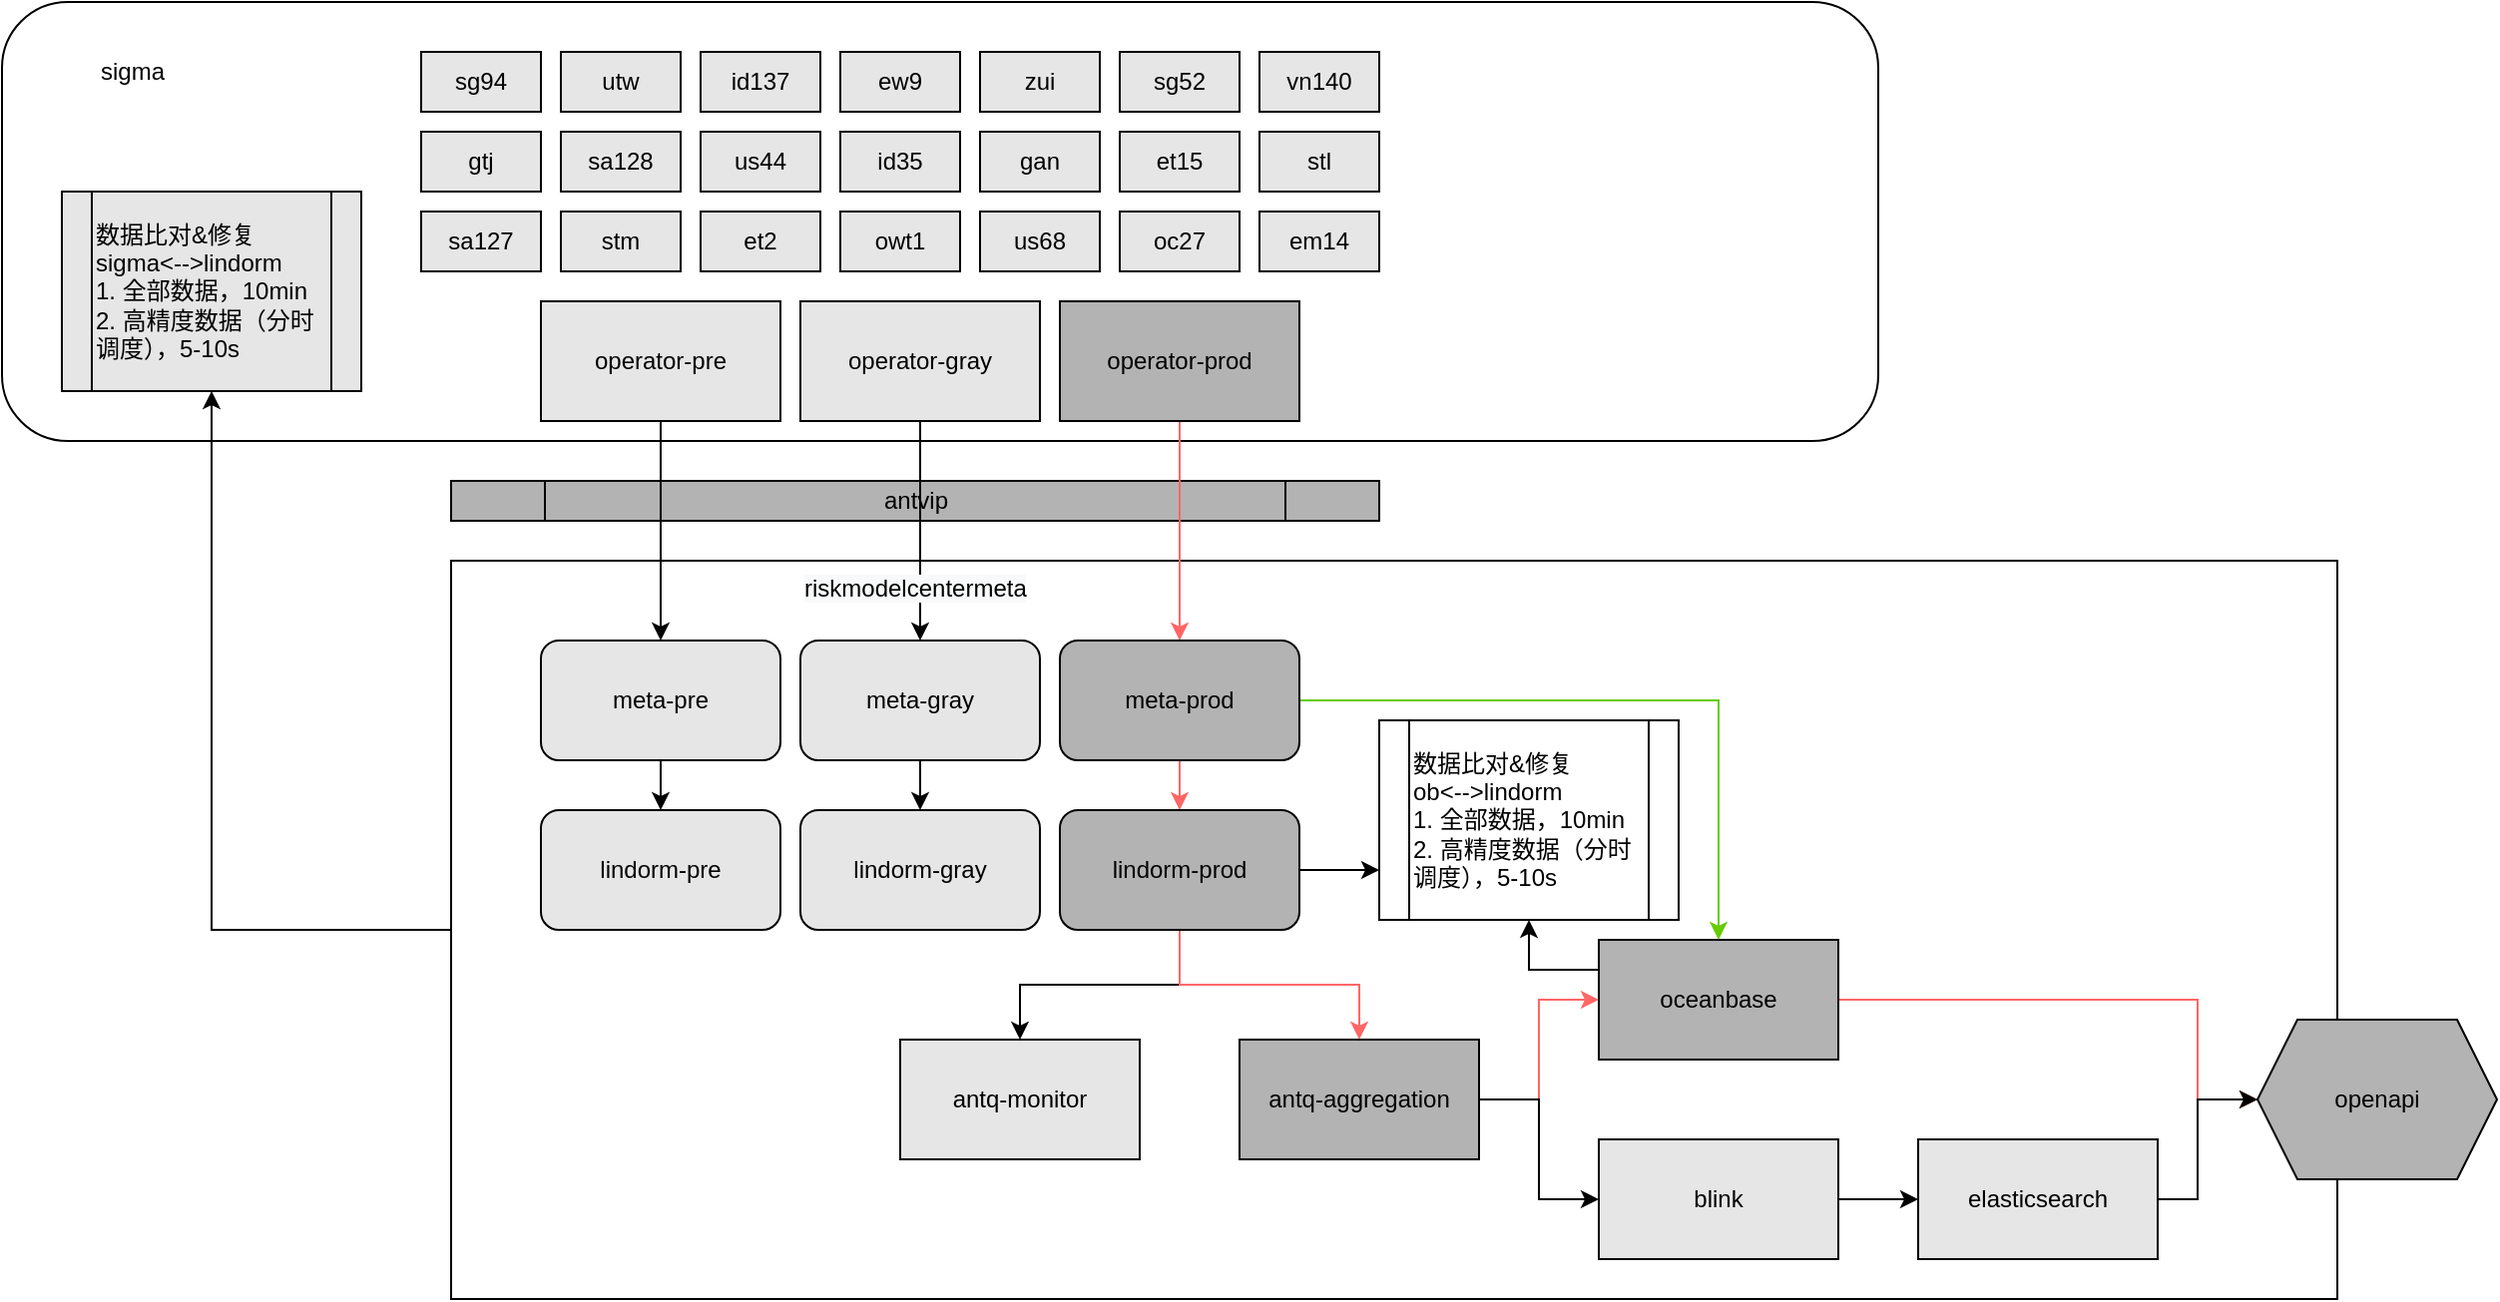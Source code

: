 <mxfile version="13.6.6" type="github">
  <diagram id="2JGPtpaA1yQayifXAmgl" name="Page-1">
    <mxGraphModel dx="2253" dy="740" grid="1" gridSize="10" guides="1" tooltips="1" connect="1" arrows="1" fold="1" page="1" pageScale="1" pageWidth="827" pageHeight="1169" math="0" shadow="0">
      <root>
        <mxCell id="0" />
        <mxCell id="1" parent="0" />
        <mxCell id="ddxc_7d5GhKEYNqCPZqB-66" value="" style="rounded=1;whiteSpace=wrap;html=1;" vertex="1" parent="1">
          <mxGeometry x="-80" y="140" width="940" height="220" as="geometry" />
        </mxCell>
        <mxCell id="ddxc_7d5GhKEYNqCPZqB-1" value="gtj" style="rounded=0;whiteSpace=wrap;html=1;fillColor=#E6E6E6;" vertex="1" parent="1">
          <mxGeometry x="130" y="205" width="60" height="30" as="geometry" />
        </mxCell>
        <mxCell id="ddxc_7d5GhKEYNqCPZqB-4" value="sa128" style="rounded=0;whiteSpace=wrap;html=1;fillColor=#E6E6E6;" vertex="1" parent="1">
          <mxGeometry x="200" y="205" width="60" height="30" as="geometry" />
        </mxCell>
        <mxCell id="ddxc_7d5GhKEYNqCPZqB-5" value="ew9" style="rounded=0;whiteSpace=wrap;html=1;fillColor=#E6E6E6;" vertex="1" parent="1">
          <mxGeometry x="340" y="165" width="60" height="30" as="geometry" />
        </mxCell>
        <mxCell id="ddxc_7d5GhKEYNqCPZqB-6" value="gan" style="rounded=0;whiteSpace=wrap;html=1;fillColor=#E6E6E6;" vertex="1" parent="1">
          <mxGeometry x="410" y="205" width="60" height="30" as="geometry" />
        </mxCell>
        <mxCell id="ddxc_7d5GhKEYNqCPZqB-7" value="et2" style="rounded=0;whiteSpace=wrap;html=1;fillColor=#E6E6E6;" vertex="1" parent="1">
          <mxGeometry x="270" y="245" width="60" height="30" as="geometry" />
        </mxCell>
        <mxCell id="ddxc_7d5GhKEYNqCPZqB-8" value="zui" style="rounded=0;whiteSpace=wrap;html=1;fillColor=#E6E6E6;" vertex="1" parent="1">
          <mxGeometry x="410" y="165" width="60" height="30" as="geometry" />
        </mxCell>
        <mxCell id="ddxc_7d5GhKEYNqCPZqB-9" value="et15" style="rounded=0;whiteSpace=wrap;html=1;fillColor=#E6E6E6;" vertex="1" parent="1">
          <mxGeometry x="480" y="205" width="60" height="30" as="geometry" />
        </mxCell>
        <mxCell id="ddxc_7d5GhKEYNqCPZqB-10" value="stl" style="rounded=0;whiteSpace=wrap;html=1;fillColor=#E6E6E6;" vertex="1" parent="1">
          <mxGeometry x="550" y="205" width="60" height="30" as="geometry" />
        </mxCell>
        <mxCell id="ddxc_7d5GhKEYNqCPZqB-11" value="em14" style="rounded=0;whiteSpace=wrap;html=1;fillColor=#E6E6E6;" vertex="1" parent="1">
          <mxGeometry x="550" y="245" width="60" height="30" as="geometry" />
        </mxCell>
        <mxCell id="ddxc_7d5GhKEYNqCPZqB-14" value="us68" style="rounded=0;whiteSpace=wrap;html=1;fillColor=#E6E6E6;" vertex="1" parent="1">
          <mxGeometry x="410" y="245" width="60" height="30" as="geometry" />
        </mxCell>
        <mxCell id="ddxc_7d5GhKEYNqCPZqB-15" value="owt1" style="rounded=0;whiteSpace=wrap;html=1;fillColor=#E6E6E6;" vertex="1" parent="1">
          <mxGeometry x="340" y="245" width="60" height="30" as="geometry" />
        </mxCell>
        <mxCell id="ddxc_7d5GhKEYNqCPZqB-16" value="id137" style="rounded=0;whiteSpace=wrap;html=1;fillColor=#E6E6E6;" vertex="1" parent="1">
          <mxGeometry x="270" y="165" width="60" height="30" as="geometry" />
        </mxCell>
        <mxCell id="ddxc_7d5GhKEYNqCPZqB-17" value="id35" style="rounded=0;whiteSpace=wrap;html=1;fillColor=#E6E6E6;" vertex="1" parent="1">
          <mxGeometry x="340" y="205" width="60" height="30" as="geometry" />
        </mxCell>
        <mxCell id="ddxc_7d5GhKEYNqCPZqB-18" value="oc27" style="rounded=0;whiteSpace=wrap;html=1;fillColor=#E6E6E6;" vertex="1" parent="1">
          <mxGeometry x="480" y="245" width="60" height="30" as="geometry" />
        </mxCell>
        <mxCell id="ddxc_7d5GhKEYNqCPZqB-19" value="us44" style="rounded=0;whiteSpace=wrap;html=1;fillColor=#E6E6E6;" vertex="1" parent="1">
          <mxGeometry x="270" y="205" width="60" height="30" as="geometry" />
        </mxCell>
        <mxCell id="ddxc_7d5GhKEYNqCPZqB-20" value="sg52" style="rounded=0;whiteSpace=wrap;html=1;fillColor=#E6E6E6;" vertex="1" parent="1">
          <mxGeometry x="480" y="165" width="60" height="30" as="geometry" />
        </mxCell>
        <mxCell id="ddxc_7d5GhKEYNqCPZqB-21" value="vn140" style="rounded=0;whiteSpace=wrap;html=1;fillColor=#E6E6E6;" vertex="1" parent="1">
          <mxGeometry x="550" y="165" width="60" height="30" as="geometry" />
        </mxCell>
        <mxCell id="ddxc_7d5GhKEYNqCPZqB-22" value="stm" style="rounded=0;whiteSpace=wrap;html=1;fillColor=#E6E6E6;" vertex="1" parent="1">
          <mxGeometry x="200" y="245" width="60" height="30" as="geometry" />
        </mxCell>
        <mxCell id="ddxc_7d5GhKEYNqCPZqB-23" value="sa127" style="rounded=0;whiteSpace=wrap;html=1;fillColor=#E6E6E6;" vertex="1" parent="1">
          <mxGeometry x="130" y="245" width="60" height="30" as="geometry" />
        </mxCell>
        <mxCell id="ddxc_7d5GhKEYNqCPZqB-24" value="sg94" style="rounded=0;whiteSpace=wrap;html=1;fillColor=#E6E6E6;" vertex="1" parent="1">
          <mxGeometry x="130" y="165" width="60" height="30" as="geometry" />
        </mxCell>
        <mxCell id="ddxc_7d5GhKEYNqCPZqB-25" value="utw" style="rounded=0;whiteSpace=wrap;html=1;fillColor=#E6E6E6;" vertex="1" parent="1">
          <mxGeometry x="200" y="165" width="60" height="30" as="geometry" />
        </mxCell>
        <mxCell id="ddxc_7d5GhKEYNqCPZqB-26" value="antvip" style="shape=process;whiteSpace=wrap;html=1;backgroundOutline=1;fillColor=#B3B3B3;" vertex="1" parent="1">
          <mxGeometry x="145" y="380" width="465" height="20" as="geometry" />
        </mxCell>
        <mxCell id="ddxc_7d5GhKEYNqCPZqB-82" style="edgeStyle=orthogonalEdgeStyle;rounded=0;orthogonalLoop=1;jettySize=auto;html=1;exitX=0;exitY=0.5;exitDx=0;exitDy=0;entryX=0.5;entryY=1;entryDx=0;entryDy=0;" edge="1" parent="1" source="ddxc_7d5GhKEYNqCPZqB-27" target="ddxc_7d5GhKEYNqCPZqB-79">
          <mxGeometry relative="1" as="geometry" />
        </mxCell>
        <mxCell id="ddxc_7d5GhKEYNqCPZqB-27" value="" style="rounded=0;whiteSpace=wrap;html=1;" vertex="1" parent="1">
          <mxGeometry x="145" y="420" width="945" height="370" as="geometry" />
        </mxCell>
        <mxCell id="ddxc_7d5GhKEYNqCPZqB-59" style="edgeStyle=orthogonalEdgeStyle;rounded=0;orthogonalLoop=1;jettySize=auto;html=1;exitX=0.5;exitY=1;exitDx=0;exitDy=0;entryX=0.5;entryY=0;entryDx=0;entryDy=0;" edge="1" parent="1" source="ddxc_7d5GhKEYNqCPZqB-28" target="ddxc_7d5GhKEYNqCPZqB-52">
          <mxGeometry relative="1" as="geometry" />
        </mxCell>
        <mxCell id="ddxc_7d5GhKEYNqCPZqB-28" value="operator-pre" style="rounded=0;whiteSpace=wrap;html=1;fillColor=#E6E6E6;" vertex="1" parent="1">
          <mxGeometry x="190" y="290" width="120" height="60" as="geometry" />
        </mxCell>
        <mxCell id="ddxc_7d5GhKEYNqCPZqB-61" style="edgeStyle=orthogonalEdgeStyle;rounded=0;orthogonalLoop=1;jettySize=auto;html=1;exitX=0.5;exitY=1;exitDx=0;exitDy=0;entryX=0.5;entryY=0;entryDx=0;entryDy=0;" edge="1" parent="1" source="ddxc_7d5GhKEYNqCPZqB-29" target="ddxc_7d5GhKEYNqCPZqB-53">
          <mxGeometry relative="1" as="geometry" />
        </mxCell>
        <mxCell id="ddxc_7d5GhKEYNqCPZqB-29" value="&lt;span&gt;operator-gray&lt;/span&gt;" style="rounded=0;whiteSpace=wrap;html=1;fillColor=#E6E6E6;" vertex="1" parent="1">
          <mxGeometry x="320" y="290" width="120" height="60" as="geometry" />
        </mxCell>
        <mxCell id="ddxc_7d5GhKEYNqCPZqB-62" style="edgeStyle=orthogonalEdgeStyle;rounded=0;orthogonalLoop=1;jettySize=auto;html=1;exitX=0.5;exitY=1;exitDx=0;exitDy=0;entryX=0.5;entryY=0;entryDx=0;entryDy=0;strokeColor=#FF6666;" edge="1" parent="1" source="ddxc_7d5GhKEYNqCPZqB-30" target="ddxc_7d5GhKEYNqCPZqB-54">
          <mxGeometry relative="1" as="geometry" />
        </mxCell>
        <mxCell id="ddxc_7d5GhKEYNqCPZqB-30" value="&lt;span&gt;operator-prod&lt;/span&gt;" style="rounded=0;whiteSpace=wrap;html=1;fillColor=#B3B3B3;" vertex="1" parent="1">
          <mxGeometry x="450" y="290" width="120" height="60" as="geometry" />
        </mxCell>
        <mxCell id="ddxc_7d5GhKEYNqCPZqB-36" value="" style="edgeStyle=orthogonalEdgeStyle;rounded=0;orthogonalLoop=1;jettySize=auto;html=1;entryX=0;entryY=0.5;entryDx=0;entryDy=0;fillColor=#E6E6E6;strokeColor=#FF6666;" edge="1" parent="1" source="ddxc_7d5GhKEYNqCPZqB-33" target="ddxc_7d5GhKEYNqCPZqB-35">
          <mxGeometry relative="1" as="geometry" />
        </mxCell>
        <mxCell id="ddxc_7d5GhKEYNqCPZqB-44" value="" style="edgeStyle=orthogonalEdgeStyle;rounded=0;orthogonalLoop=1;jettySize=auto;html=1;fillColor=#E6E6E6;" edge="1" parent="1" source="ddxc_7d5GhKEYNqCPZqB-33" target="ddxc_7d5GhKEYNqCPZqB-43">
          <mxGeometry relative="1" as="geometry" />
        </mxCell>
        <mxCell id="ddxc_7d5GhKEYNqCPZqB-33" value="antq-aggregation" style="whiteSpace=wrap;html=1;rounded=0;fillColor=#B3B3B3;" vertex="1" parent="1">
          <mxGeometry x="540" y="660" width="120" height="60" as="geometry" />
        </mxCell>
        <mxCell id="ddxc_7d5GhKEYNqCPZqB-41" value="" style="edgeStyle=orthogonalEdgeStyle;rounded=0;orthogonalLoop=1;jettySize=auto;html=1;fillColor=#E6E6E6;strokeColor=#FF6666;" edge="1" parent="1" source="ddxc_7d5GhKEYNqCPZqB-35" target="ddxc_7d5GhKEYNqCPZqB-40">
          <mxGeometry relative="1" as="geometry">
            <Array as="points">
              <mxPoint x="1020" y="640" />
              <mxPoint x="1020" y="690" />
            </Array>
          </mxGeometry>
        </mxCell>
        <mxCell id="ddxc_7d5GhKEYNqCPZqB-81" style="edgeStyle=orthogonalEdgeStyle;rounded=0;orthogonalLoop=1;jettySize=auto;html=1;exitX=0;exitY=0.25;exitDx=0;exitDy=0;entryX=0.5;entryY=1;entryDx=0;entryDy=0;fillColor=#E6E6E6;" edge="1" parent="1" source="ddxc_7d5GhKEYNqCPZqB-35" target="ddxc_7d5GhKEYNqCPZqB-80">
          <mxGeometry relative="1" as="geometry" />
        </mxCell>
        <mxCell id="ddxc_7d5GhKEYNqCPZqB-35" value="oceanbase" style="whiteSpace=wrap;html=1;rounded=0;fillColor=#B3B3B3;" vertex="1" parent="1">
          <mxGeometry x="720" y="610" width="120" height="60" as="geometry" />
        </mxCell>
        <mxCell id="ddxc_7d5GhKEYNqCPZqB-40" value="openapi" style="shape=hexagon;perimeter=hexagonPerimeter2;whiteSpace=wrap;html=1;fixedSize=1;rounded=0;fillColor=#B3B3B3;" vertex="1" parent="1">
          <mxGeometry x="1050" y="650" width="120" height="80" as="geometry" />
        </mxCell>
        <mxCell id="ddxc_7d5GhKEYNqCPZqB-46" value="" style="edgeStyle=orthogonalEdgeStyle;rounded=0;orthogonalLoop=1;jettySize=auto;html=1;fillColor=#E6E6E6;" edge="1" parent="1" source="ddxc_7d5GhKEYNqCPZqB-43" target="ddxc_7d5GhKEYNqCPZqB-45">
          <mxGeometry relative="1" as="geometry" />
        </mxCell>
        <mxCell id="ddxc_7d5GhKEYNqCPZqB-43" value="blink" style="whiteSpace=wrap;html=1;rounded=0;fillColor=#E6E6E6;" vertex="1" parent="1">
          <mxGeometry x="720" y="710" width="120" height="60" as="geometry" />
        </mxCell>
        <mxCell id="ddxc_7d5GhKEYNqCPZqB-47" style="edgeStyle=orthogonalEdgeStyle;rounded=0;orthogonalLoop=1;jettySize=auto;html=1;exitX=1;exitY=0.5;exitDx=0;exitDy=0;entryX=0;entryY=0.5;entryDx=0;entryDy=0;fillColor=#E6E6E6;" edge="1" parent="1" source="ddxc_7d5GhKEYNqCPZqB-45" target="ddxc_7d5GhKEYNqCPZqB-40">
          <mxGeometry relative="1" as="geometry">
            <Array as="points">
              <mxPoint x="1020" y="740" />
              <mxPoint x="1020" y="690" />
            </Array>
          </mxGeometry>
        </mxCell>
        <mxCell id="ddxc_7d5GhKEYNqCPZqB-45" value="elasticsearch" style="whiteSpace=wrap;html=1;rounded=0;fillColor=#E6E6E6;" vertex="1" parent="1">
          <mxGeometry x="880" y="710" width="120" height="60" as="geometry" />
        </mxCell>
        <mxCell id="ddxc_7d5GhKEYNqCPZqB-48" value="antq-monitor" style="whiteSpace=wrap;html=1;rounded=0;fillColor=#E6E6E6;" vertex="1" parent="1">
          <mxGeometry x="370" y="660" width="120" height="60" as="geometry" />
        </mxCell>
        <mxCell id="ddxc_7d5GhKEYNqCPZqB-51" value="&lt;meta charset=&quot;utf-8&quot;&gt;&lt;span style=&quot;color: rgb(0, 0, 0); font-family: helvetica; font-size: 12px; font-style: normal; font-weight: 400; letter-spacing: normal; text-align: center; text-indent: 0px; text-transform: none; word-spacing: 0px; background-color: rgb(248, 249, 250); display: inline; float: none;&quot;&gt;riskmodelcentermeta&lt;/span&gt;" style="text;whiteSpace=wrap;html=1;" vertex="1" parent="1">
          <mxGeometry x="320" y="420" width="140" height="30" as="geometry" />
        </mxCell>
        <mxCell id="ddxc_7d5GhKEYNqCPZqB-60" style="edgeStyle=orthogonalEdgeStyle;rounded=0;orthogonalLoop=1;jettySize=auto;html=1;exitX=0.5;exitY=1;exitDx=0;exitDy=0;entryX=0.5;entryY=0;entryDx=0;entryDy=0;fillColor=#E6E6E6;" edge="1" parent="1" source="ddxc_7d5GhKEYNqCPZqB-52" target="ddxc_7d5GhKEYNqCPZqB-55">
          <mxGeometry relative="1" as="geometry" />
        </mxCell>
        <mxCell id="ddxc_7d5GhKEYNqCPZqB-52" value="meta-pre" style="rounded=1;whiteSpace=wrap;html=1;fillColor=#E6E6E6;" vertex="1" parent="1">
          <mxGeometry x="190" y="460" width="120" height="60" as="geometry" />
        </mxCell>
        <mxCell id="ddxc_7d5GhKEYNqCPZqB-64" style="edgeStyle=orthogonalEdgeStyle;rounded=0;orthogonalLoop=1;jettySize=auto;html=1;exitX=0.5;exitY=1;exitDx=0;exitDy=0;entryX=0.5;entryY=0;entryDx=0;entryDy=0;fillColor=#E6E6E6;" edge="1" parent="1" source="ddxc_7d5GhKEYNqCPZqB-53" target="ddxc_7d5GhKEYNqCPZqB-56">
          <mxGeometry relative="1" as="geometry" />
        </mxCell>
        <mxCell id="ddxc_7d5GhKEYNqCPZqB-53" value="meta-gray" style="rounded=1;whiteSpace=wrap;html=1;fillColor=#E6E6E6;" vertex="1" parent="1">
          <mxGeometry x="320" y="460" width="120" height="60" as="geometry" />
        </mxCell>
        <mxCell id="ddxc_7d5GhKEYNqCPZqB-65" style="edgeStyle=orthogonalEdgeStyle;rounded=0;orthogonalLoop=1;jettySize=auto;html=1;exitX=0.5;exitY=1;exitDx=0;exitDy=0;entryX=0.5;entryY=0;entryDx=0;entryDy=0;fillColor=#E6E6E6;strokeColor=#FF6666;" edge="1" parent="1" source="ddxc_7d5GhKEYNqCPZqB-54" target="ddxc_7d5GhKEYNqCPZqB-57">
          <mxGeometry relative="1" as="geometry" />
        </mxCell>
        <mxCell id="ddxc_7d5GhKEYNqCPZqB-75" style="edgeStyle=orthogonalEdgeStyle;rounded=0;orthogonalLoop=1;jettySize=auto;html=1;exitX=1;exitY=0.5;exitDx=0;exitDy=0;entryX=0.5;entryY=0;entryDx=0;entryDy=0;fillColor=#FFFF99;strokeColor=#66CC00;" edge="1" parent="1" source="ddxc_7d5GhKEYNqCPZqB-54" target="ddxc_7d5GhKEYNqCPZqB-35">
          <mxGeometry relative="1" as="geometry" />
        </mxCell>
        <mxCell id="ddxc_7d5GhKEYNqCPZqB-54" value="meta-prod" style="rounded=1;whiteSpace=wrap;html=1;fillColor=#B3B3B3;" vertex="1" parent="1">
          <mxGeometry x="450" y="460" width="120" height="60" as="geometry" />
        </mxCell>
        <mxCell id="ddxc_7d5GhKEYNqCPZqB-55" value="lindorm-pre" style="rounded=1;whiteSpace=wrap;html=1;fillColor=#E6E6E6;" vertex="1" parent="1">
          <mxGeometry x="190" y="545" width="120" height="60" as="geometry" />
        </mxCell>
        <mxCell id="ddxc_7d5GhKEYNqCPZqB-56" value="lindorm-gray" style="rounded=1;whiteSpace=wrap;html=1;fillColor=#E6E6E6;" vertex="1" parent="1">
          <mxGeometry x="320" y="545" width="120" height="60" as="geometry" />
        </mxCell>
        <mxCell id="ddxc_7d5GhKEYNqCPZqB-73" style="edgeStyle=orthogonalEdgeStyle;rounded=0;orthogonalLoop=1;jettySize=auto;html=1;exitX=0.5;exitY=1;exitDx=0;exitDy=0;entryX=0.5;entryY=0;entryDx=0;entryDy=0;fillColor=#E6E6E6;" edge="1" parent="1" source="ddxc_7d5GhKEYNqCPZqB-57" target="ddxc_7d5GhKEYNqCPZqB-48">
          <mxGeometry relative="1" as="geometry">
            <mxPoint x="430" y="665" as="targetPoint" />
          </mxGeometry>
        </mxCell>
        <mxCell id="ddxc_7d5GhKEYNqCPZqB-84" style="edgeStyle=orthogonalEdgeStyle;rounded=0;orthogonalLoop=1;jettySize=auto;html=1;exitX=1;exitY=0.5;exitDx=0;exitDy=0;entryX=0;entryY=0.75;entryDx=0;entryDy=0;" edge="1" parent="1" source="ddxc_7d5GhKEYNqCPZqB-57" target="ddxc_7d5GhKEYNqCPZqB-80">
          <mxGeometry relative="1" as="geometry" />
        </mxCell>
        <mxCell id="ddxc_7d5GhKEYNqCPZqB-86" style="edgeStyle=orthogonalEdgeStyle;rounded=0;orthogonalLoop=1;jettySize=auto;html=1;exitX=0.5;exitY=1;exitDx=0;exitDy=0;entryX=0.5;entryY=0;entryDx=0;entryDy=0;fillColor=#E6E6E6;strokeColor=#FF6666;" edge="1" parent="1" source="ddxc_7d5GhKEYNqCPZqB-57" target="ddxc_7d5GhKEYNqCPZqB-33">
          <mxGeometry relative="1" as="geometry" />
        </mxCell>
        <mxCell id="ddxc_7d5GhKEYNqCPZqB-57" value="lindorm-prod" style="rounded=1;whiteSpace=wrap;html=1;fillColor=#B3B3B3;" vertex="1" parent="1">
          <mxGeometry x="450" y="545" width="120" height="60" as="geometry" />
        </mxCell>
        <mxCell id="ddxc_7d5GhKEYNqCPZqB-69" value="sigma" style="text;html=1;align=center;verticalAlign=middle;resizable=0;points=[];autosize=1;" vertex="1" parent="1">
          <mxGeometry x="-40" y="165" width="50" height="20" as="geometry" />
        </mxCell>
        <mxCell id="ddxc_7d5GhKEYNqCPZqB-79" value="&lt;span&gt;数据比对&lt;/span&gt;&amp;amp;修复&lt;span&gt;&lt;br&gt;sigma&amp;lt;--&amp;gt;lindorm&lt;/span&gt;&lt;br&gt;&lt;span&gt;1. 全部数据，10min&lt;/span&gt;&lt;br&gt;&lt;span&gt;2. 高精度数据（分时调度），5-10s&lt;/span&gt;" style="shape=process;whiteSpace=wrap;html=1;backgroundOutline=1;fillColor=#E6E6E6;align=left;" vertex="1" parent="1">
          <mxGeometry x="-50" y="235" width="150" height="100" as="geometry" />
        </mxCell>
        <mxCell id="ddxc_7d5GhKEYNqCPZqB-80" value="&lt;span&gt;数据比对&amp;amp;修复&amp;nbsp;&lt;br&gt;ob&amp;lt;--&amp;gt;lindorm&lt;/span&gt;&lt;br&gt;&lt;span&gt;1. 全部数据，10min&lt;/span&gt;&lt;br&gt;&lt;span&gt;2. 高精度数据（分时调度），5-10s&lt;/span&gt;" style="shape=process;whiteSpace=wrap;html=1;backgroundOutline=1;fillColor=#FFFFFF;align=left;" vertex="1" parent="1">
          <mxGeometry x="610" y="500" width="150" height="100" as="geometry" />
        </mxCell>
      </root>
    </mxGraphModel>
  </diagram>
</mxfile>
